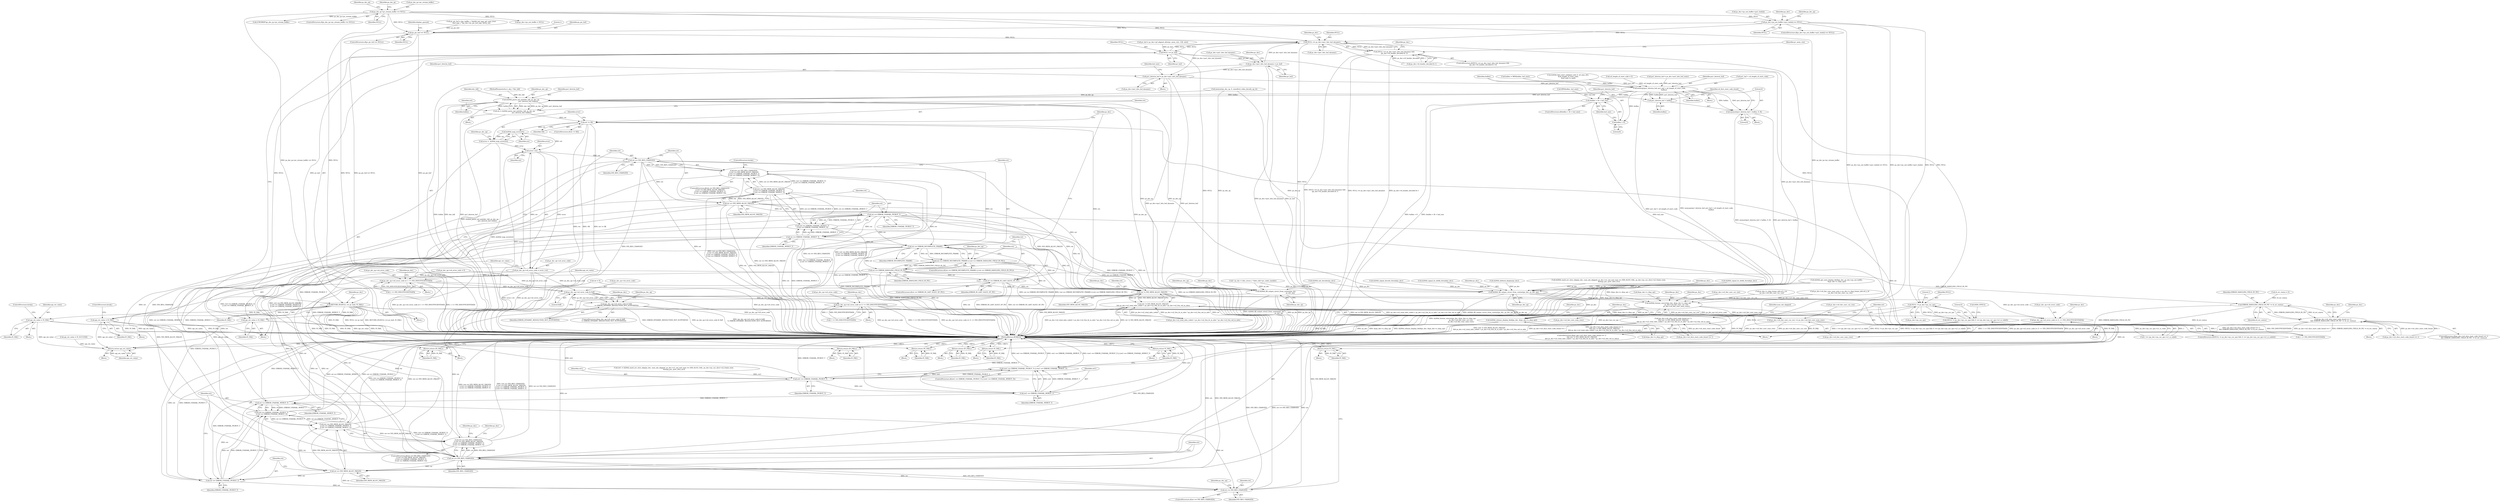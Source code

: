 digraph "0_Android_e629194c62a9a129ce378e08cb1059a8a53f1795@array" {
"1000406" [label="(Call,ps_dec->ps_out_buffer->pu1_bufs[i] == NULL)"];
"1000260" [label="(Call,ps_dec_ip->pv_stream_buffer == NULL)"];
"1000623" [label="(Call,ps_pic_buf == NULL)"];
"1000990" [label="(Call,NULL == ps_dec->pu1_bits_buf_dynamic)"];
"1000989" [label="(Call,(NULL == ps_dec->pu1_bits_buf_dynamic) &&\n (ps_dec->i4_header_decoded & 1))"];
"1001031" [label="(Call,NULL == pv_buf)"];
"1001030" [label="(Call,RETURN_IF((NULL == pv_buf), IV_FAIL))"];
"1001190" [label="(Return,return (IV_FAIL);)"];
"1001258" [label="(Return,return (IV_FAIL);)"];
"1001303" [label="(Call,api_ret_value = IV_FAIL)"];
"1002122" [label="(Return,return api_ret_value;)"];
"1001338" [label="(Call,api_ret_value = IV_FAIL)"];
"1001347" [label="(Call,api_ret_value = IV_FAIL)"];
"1001395" [label="(Return,return (IV_FAIL);)"];
"1001534" [label="(Return,return IV_FAIL;)"];
"1001574" [label="(Return,return IV_FAIL;)"];
"1001786" [label="(Return,return (IV_FAIL);)"];
"1001847" [label="(Return,return IV_FAIL;)"];
"1001035" [label="(Call,ps_dec->pu1_bits_buf_dynamic = pv_buf)"];
"1001050" [label="(Call,pu1_bitstrm_buf = ps_dec->pu1_bits_buf_dynamic)"];
"1001195" [label="(Call,memcpy(pu1_bitstrm_buf, pu1_buf + u4_length_of_start_code,\n                   buflen))"];
"1001202" [label="(Call,(buflen + 8) < buf_size)"];
"1001203" [label="(Call,buflen + 8)"];
"1001208" [label="(Call,memset(pu1_bitstrm_buf + buflen, 0, 8))"];
"1001209" [label="(Call,pu1_bitstrm_buf + buflen)"];
"1001281" [label="(Call,ih264d_parse_nal_unit(dec_hdl, ps_dec_op,\n                              pu1_bitstrm_buf, buflen))"];
"1001243" [label="(Call,ih264d_fill_output_struct_from_context(ps_dec,\n                                                           ps_dec_op))"];
"1001279" [label="(Call,ret = ih264d_parse_nal_unit(dec_hdl, ps_dec_op,\n                              pu1_bitstrm_buf, buflen))"];
"1001287" [label="(Call,ret != OK)"];
"1001294" [label="(Call,ih264d_map_error(ret))"];
"1001292" [label="(Call,error =  ih264d_map_error(ret))"];
"1001300" [label="(Call,error | ret)"];
"1001296" [label="(Call,ps_dec_op->u4_error_code = error | ret)"];
"1001229" [label="(Call,ps_dec_op->u4_error_code |= 1 << IVD_INSUFFICIENTDATA)"];
"1001690" [label="(Call,ps_dec_op->u4_error_code & 0xff)"];
"1001689" [label="(Call,(ps_dec_op->u4_error_code & 0xff)\n != ERROR_DYNAMIC_RESOLUTION_NOT_SUPPORTED)"];
"1001722" [label="(Call,ps_dec_op->u4_error_code |= (1 << IVD_INSUFFICIENTDATA))"];
"1001742" [label="(Call,ps_dec_op->u4_error_code |= (1 << IVD_INSUFFICIENTDATA))"];
"1001308" [label="(Call,ret == IVD_RES_CHANGED)"];
"1001307" [label="(Call,(ret == IVD_RES_CHANGED)\n || (ret == IVD_MEM_ALLOC_FAILED)\n || (ret == ERROR_UNAVAIL_PICBUF_T)\n || (ret == ERROR_UNAVAIL_MVBUF_T))"];
"1001537" [label="(Call,(ret == IVD_RES_CHANGED)\n || (ret == IVD_MEM_ALLOC_FAILED)\n || (ret == ERROR_UNAVAIL_PICBUF_T)\n || (ret == ERROR_UNAVAIL_MVBUF_T))"];
"1001312" [label="(Call,ret == IVD_MEM_ALLOC_FAILED)"];
"1001311" [label="(Call,(ret == IVD_MEM_ALLOC_FAILED)\n || (ret == ERROR_UNAVAIL_PICBUF_T)\n || (ret == ERROR_UNAVAIL_MVBUF_T))"];
"1001541" [label="(Call,(ret == IVD_MEM_ALLOC_FAILED)\n || (ret == ERROR_UNAVAIL_PICBUF_T)\n || (ret == ERROR_UNAVAIL_MVBUF_T))"];
"1001316" [label="(Call,ret == ERROR_UNAVAIL_PICBUF_T)"];
"1001315" [label="(Call,(ret == ERROR_UNAVAIL_PICBUF_T)\n || (ret == ERROR_UNAVAIL_MVBUF_T))"];
"1001545" [label="(Call,(ret == ERROR_UNAVAIL_PICBUF_T)\n || (ret == ERROR_UNAVAIL_MVBUF_T))"];
"1001319" [label="(Call,ret == ERROR_UNAVAIL_MVBUF_T)"];
"1001326" [label="(Call,ret == ERROR_INCOMPLETE_FRAME)"];
"1001325" [label="(Call,(ret == ERROR_INCOMPLETE_FRAME) || (ret == ERROR_DANGLING_FIELD_IN_PIC))"];
"1001329" [label="(Call,ret == ERROR_DANGLING_FIELD_IN_PIC)"];
"1001343" [label="(Call,ret == ERROR_IN_LAST_SLICE_OF_PIC)"];
"1001458" [label="(Call,ret != IVD_MEM_ALLOC_FAILED)"];
"1001457" [label="(Call,(ret != IVD_MEM_ALLOC_FAILED)\n && ps_dec->u2_total_mbs_coded < ps_dec->u2_frm_ht_in_mbs * ps_dec->u2_frm_wd_in_mbs)"];
"1001451" [label="(Call,(ps_dec->u4_slice_start_code_found == 1)\n && (ret != IVD_MEM_ALLOC_FAILED)\n && ps_dec->u2_total_mbs_coded < ps_dec->u2_frm_ht_in_mbs * ps_dec->u2_frm_wd_in_mbs)"];
"1001538" [label="(Call,ret == IVD_RES_CHANGED)"];
"1001542" [label="(Call,ret == IVD_MEM_ALLOC_FAILED)"];
"1001546" [label="(Call,ret == ERROR_UNAVAIL_PICBUF_T)"];
"1001549" [label="(Call,ret == ERROR_UNAVAIL_MVBUF_T)"];
"1001565" [label="(Call,ret == IVD_RES_CHANGED)"];
"1001795" [label="(Call,ERROR_DANGLING_FIELD_IN_PIC != i4_err_status)"];
"1001789" [label="(Call,(ps_dec->u4_slice_start_code_found == 1)\n && (ERROR_DANGLING_FIELD_IN_PIC != i4_err_status))"];
"1001530" [label="(Call,ret1 == ERROR_UNAVAIL_MVBUF_T)"];
"1001526" [label="(Call,(ret1 == ERROR_UNAVAIL_PICBUF_T) || (ret1 == ERROR_UNAVAIL_MVBUF_T))"];
"1001527" [label="(Call,ret1 == ERROR_UNAVAIL_PICBUF_T)"];
"1002004" [label="(Call,ih264d_fill_output_struct_from_context(ps_dec, ps_dec_op))"];
"1002035" [label="(Call,ih264d_format_convert(ps_dec, &(ps_dec->s_disp_op),\n                                  ps_dec->u4_fmt_conv_cur_row,\n                                  ps_dec->u4_fmt_conv_num_rows))"];
"1002047" [label="(Call,ps_dec->u4_fmt_conv_cur_row += ps_dec->u4_fmt_conv_num_rows)"];
"1002054" [label="(Call,ih264d_release_display_field(ps_dec, &(ps_dec->s_disp_op)))"];
"1002082" [label="(Call,NULL != ps_dec->ps_cur_sps)"];
"1002081" [label="(Call,(NULL != ps_dec->ps_cur_sps) && (1 == (ps_dec->ps_cur_sps->u1_is_valid)))"];
"1001396" [label="(Identifier,IV_FAIL)"];
"1001289" [label="(Identifier,OK)"];
"1001245" [label="(Identifier,ps_dec_op)"];
"1002084" [label="(Call,ps_dec->ps_cur_sps)"];
"1002035" [label="(Call,ih264d_format_convert(ps_dec, &(ps_dec->s_disp_op),\n                                  ps_dec->u4_fmt_conv_cur_row,\n                                  ps_dec->u4_fmt_conv_num_rows))"];
"1001552" [label="(Block,)"];
"1001786" [label="(Return,return (IV_FAIL);)"];
"1001306" [label="(ControlStructure,if((ret == IVD_RES_CHANGED)\n || (ret == IVD_MEM_ALLOC_FAILED)\n || (ret == ERROR_UNAVAIL_PICBUF_T)\n || (ret == ERROR_UNAVAIL_MVBUF_T)))"];
"1001324" [label="(ControlStructure,if((ret == ERROR_INCOMPLETE_FRAME) || (ret == ERROR_DANGLING_FIELD_IN_PIC)))"];
"1002004" [label="(Call,ih264d_fill_output_struct_from_context(ps_dec, ps_dec_op))"];
"1001340" [label="(Identifier,IV_FAIL)"];
"1002098" [label="(Literal,0)"];
"1000630" [label="(Identifier,display_queued)"];
"1001200" [label="(Identifier,buflen)"];
"1001292" [label="(Call,error =  ih264d_map_error(ret))"];
"1001294" [label="(Call,ih264d_map_error(ret))"];
"1001229" [label="(Call,ps_dec_op->u4_error_code |= 1 << IVD_INSUFFICIENTDATA)"];
"1002088" [label="(Literal,1)"];
"1001211" [label="(Identifier,buflen)"];
"1001286" [label="(ControlStructure,if(ret != OK))"];
"1002124" [label="(MethodReturn,WORD32)"];
"1002026" [label="(Call,ps_dec->s_disp_frame_info.u4_y_ht\n - ps_dec->u4_fmt_conv_cur_row)"];
"1002056" [label="(Call,&(ps_dec->s_disp_op))"];
"1000192" [label="(Call,api_ret_value = IV_SUCCESS)"];
"1002048" [label="(Call,ps_dec->u4_fmt_conv_cur_row)"];
"1001052" [label="(Call,ps_dec->pu1_bits_buf_dynamic)"];
"1001538" [label="(Call,ret == IVD_RES_CHANGED)"];
"1001233" [label="(Call,1 << IVD_INSUFFICIENTDATA)"];
"1001685" [label="(Call,ih264d_signal_bs_deblk_thread(ps_dec))"];
"1001741" [label="(Block,)"];
"1001529" [label="(Identifier,ERROR_UNAVAIL_PICBUF_T)"];
"1001964" [label="(Block,)"];
"1001743" [label="(Call,ps_dec_op->u4_error_code)"];
"1001077" [label="(Call,ih264d_find_start_code(pu1_buf, 0, u4_max_ofst,\n &u4_length_of_start_code,\n &u4_next_is_aud))"];
"1001295" [label="(Identifier,ret)"];
"1001327" [label="(Identifier,ret)"];
"1001312" [label="(Call,ret == IVD_MEM_ALLOC_FAILED)"];
"1001450" [label="(ControlStructure,if((ps_dec->u4_slice_start_code_found == 1)\n && (ret != IVD_MEM_ALLOC_FAILED)\n && ps_dec->u2_total_mbs_coded < ps_dec->u2_frm_ht_in_mbs * ps_dec->u2_frm_wd_in_mbs))"];
"1001350" [label="(ControlStructure,break;)"];
"1000997" [label="(Identifier,ps_dec)"];
"1001338" [label="(Call,api_ret_value = IV_FAIL)"];
"1001279" [label="(Call,ret = ih264d_parse_nal_unit(dec_hdl, ps_dec_op,\n                              pu1_bitstrm_buf, buflen))"];
"1001318" [label="(Identifier,ERROR_UNAVAIL_PICBUF_T)"];
"1002022" [label="(Call,ps_dec->u4_fmt_conv_num_rows = ps_dec->s_disp_frame_info.u4_y_ht\n - ps_dec->u4_fmt_conv_cur_row)"];
"1001244" [label="(Identifier,ps_dec)"];
"1000991" [label="(Identifier,NULL)"];
"1001311" [label="(Call,(ret == IVD_MEM_ALLOC_FAILED)\n || (ret == ERROR_UNAVAIL_PICBUF_T)\n || (ret == ERROR_UNAVAIL_MVBUF_T))"];
"1001345" [label="(Identifier,ERROR_IN_LAST_SLICE_OF_PIC)"];
"1001284" [label="(Identifier,pu1_bitstrm_buf)"];
"1001319" [label="(Call,ret == ERROR_UNAVAIL_MVBUF_T)"];
"1001795" [label="(Call,ERROR_DANGLING_FIELD_IN_PIC != i4_err_status)"];
"1001676" [label="(Call,ih264d_signal_decode_thread(ps_dec))"];
"1002037" [label="(Call,&(ps_dec->s_disp_op))"];
"1001542" [label="(Call,ret == IVD_MEM_ALLOC_FAILED)"];
"1001571" [label="(Identifier,ps_dec_op)"];
"1001308" [label="(Call,ret == IVD_RES_CHANGED)"];
"1001049" [label="(Block,)"];
"1000171" [label="(Call,u4_length_of_start_code = 0)"];
"1001304" [label="(Identifier,api_ret_value)"];
"1001344" [label="(Identifier,ret)"];
"1000268" [label="(Identifier,ps_dec_op)"];
"1001302" [label="(Identifier,ret)"];
"1001213" [label="(Literal,8)"];
"1001036" [label="(Call,ps_dec->pu1_bits_buf_dynamic)"];
"1000995" [label="(Call,ps_dec->i4_header_decoded & 1)"];
"1001212" [label="(Literal,0)"];
"1001541" [label="(Call,(ret == IVD_MEM_ALLOC_FAILED)\n || (ret == ERROR_UNAVAIL_PICBUF_T)\n || (ret == ERROR_UNAVAIL_MVBUF_T))"];
"1001463" [label="(Identifier,ps_dec)"];
"1001733" [label="(Identifier,ps_dec)"];
"1001962" [label="(Call,ih264d_signal_bs_deblk_thread(ps_dec))"];
"1001248" [label="(Identifier,ps_dec_op)"];
"1001039" [label="(Identifier,pv_buf)"];
"1001145" [label="(Block,)"];
"1001047" [label="(Identifier,ps_dec)"];
"1001451" [label="(Call,(ps_dec->u4_slice_start_code_found == 1)\n && (ret != IVD_MEM_ALLOC_FAILED)\n && ps_dec->u2_total_mbs_coded < ps_dec->u2_frm_ht_in_mbs * ps_dec->u2_frm_wd_in_mbs)"];
"1001540" [label="(Identifier,IVD_RES_CHANGED)"];
"1001575" [label="(Identifier,IV_FAIL)"];
"1001297" [label="(Call,ps_dec_op->u4_error_code)"];
"1001796" [label="(Identifier,ERROR_DANGLING_FIELD_IN_PIC)"];
"1001461" [label="(Call,ps_dec->u2_total_mbs_coded < ps_dec->u2_frm_ht_in_mbs * ps_dec->u2_frm_wd_in_mbs)"];
"1002081" [label="(Call,(NULL != ps_dec->ps_cur_sps) && (1 == (ps_dec->ps_cur_sps->u1_is_valid)))"];
"1002080" [label="(ControlStructure,if((NULL != ps_dec->ps_cur_sps) && (1 == (ps_dec->ps_cur_sps->u1_is_valid))))"];
"1001282" [label="(Identifier,dec_hdl)"];
"1001528" [label="(Identifier,ret1)"];
"1001034" [label="(Identifier,IV_FAIL)"];
"1001207" [label="(Block,)"];
"1000966" [label="(Block,)"];
"1001690" [label="(Call,ps_dec_op->u4_error_code & 0xff)"];
"1001695" [label="(Identifier,ERROR_DYNAMIC_RESOLUTION_NOT_SUPPORTED)"];
"1001539" [label="(Identifier,ret)"];
"1002083" [label="(Identifier,NULL)"];
"1001395" [label="(Return,return (IV_FAIL);)"];
"1001242" [label="(Block,)"];
"1001298" [label="(Identifier,ps_dec_op)"];
"1001330" [label="(Identifier,ret)"];
"1001190" [label="(Return,return (IV_FAIL);)"];
"1001348" [label="(Identifier,api_ret_value)"];
"1001346" [label="(Block,)"];
"1001718" [label="(Identifier,ps_dec)"];
"1001280" [label="(Identifier,ret)"];
"1001191" [label="(Identifier,IV_FAIL)"];
"1001349" [label="(Identifier,IV_FAIL)"];
"1001042" [label="(Identifier,ps_dec)"];
"1001310" [label="(Identifier,IVD_RES_CHANGED)"];
"1002122" [label="(Return,return api_ret_value;)"];
"1001287" [label="(Call,ret != OK)"];
"1000260" [label="(Call,ps_dec_ip->pv_stream_buffer == NULL)"];
"1002006" [label="(Identifier,ps_dec_op)"];
"1002005" [label="(Identifier,ps_dec)"];
"1002036" [label="(Identifier,ps_dec)"];
"1001694" [label="(Literal,0xff)"];
"1002123" [label="(Identifier,api_ret_value)"];
"1000989" [label="(Call,(NULL == ps_dec->pu1_bits_buf_dynamic) &&\n (ps_dec->i4_header_decoded & 1))"];
"1000153" [label="(Call,* ps_dec = (dec_struct_t *)(dec_hdl->pv_codec_handle))"];
"1001313" [label="(Identifier,ret)"];
"1001341" [label="(ControlStructure,break;)"];
"1001285" [label="(Identifier,buflen)"];
"1001035" [label="(Call,ps_dec->pu1_bits_buf_dynamic = pv_buf)"];
"1001787" [label="(Identifier,IV_FAIL)"];
"1001215" [label="(Identifier,u4_first_start_code_found)"];
"1000896" [label="(Call,ih264d_init_decoder(ps_dec))"];
"1001452" [label="(Call,ps_dec->u4_slice_start_code_found == 1)"];
"1001000" [label="(Block,)"];
"1001353" [label="(Identifier,ps_dec)"];
"1001305" [label="(Identifier,IV_FAIL)"];
"1001544" [label="(Identifier,IVD_MEM_ALLOC_FAILED)"];
"1001095" [label="(Call,MIN(buflen, buf_size))"];
"1000435" [label="(Identifier,ps_dec)"];
"1001031" [label="(Call,NULL == pv_buf)"];
"1001323" [label="(ControlStructure,break;)"];
"1001317" [label="(Identifier,ret)"];
"1001564" [label="(ControlStructure,if(ret == IVD_RES_CHANGED))"];
"1002051" [label="(Call,ps_dec->u4_fmt_conv_num_rows)"];
"1001751" [label="(Identifier,ps_dec)"];
"1001205" [label="(Literal,8)"];
"1002049" [label="(Identifier,ps_dec)"];
"1001037" [label="(Identifier,ps_dec)"];
"1001326" [label="(Call,ret == ERROR_INCOMPLETE_FRAME)"];
"1001329" [label="(Call,ret == ERROR_DANGLING_FIELD_IN_PIC)"];
"1001746" [label="(Call,1 << IVD_INSUFFICIENTDATA)"];
"1001325" [label="(Call,(ret == ERROR_INCOMPLETE_FRAME) || (ret == ERROR_DANGLING_FIELD_IN_PIC))"];
"1001547" [label="(Identifier,ret)"];
"1001789" [label="(Call,(ps_dec->u4_slice_start_code_found == 1)\n && (ERROR_DANGLING_FIELD_IN_PIC != i4_err_status))"];
"1000418" [label="(Identifier,ps_dec_op)"];
"1001788" [label="(ControlStructure,if((ps_dec->u4_slice_start_code_found == 1)\n && (ERROR_DANGLING_FIELD_IN_PIC != i4_err_status)))"];
"1001840" [label="(Call,ih264d_deblock_display(ps_dec))"];
"1001201" [label="(ControlStructure,if((buflen + 8) < buf_size))"];
"1000971" [label="(Call,(UWORD8*)ps_dec_ip->pv_stream_buffer)"];
"1000622" [label="(ControlStructure,if(ps_pic_buf == NULL))"];
"1001032" [label="(Identifier,NULL)"];
"1001209" [label="(Call,pu1_bitstrm_buf + buflen)"];
"1001210" [label="(Identifier,pu1_bitstrm_buf)"];
"1001315" [label="(Call,(ret == ERROR_UNAVAIL_PICBUF_T)\n || (ret == ERROR_UNAVAIL_MVBUF_T))"];
"1001790" [label="(Call,ps_dec->u4_slice_start_code_found == 1)"];
"1001509" [label="(Call,ih264d_mark_err_slice_skip(ps_dec, num_mb_skipped, ps_dec->u1_nal_unit_type == IDR_SLICE_NAL, ps_dec->ps_cur_slice->u2_frame_num,\n &temp_poc, prev_slice_err))"];
"1001195" [label="(Call,memcpy(pu1_bitstrm_buf, pu1_buf + u4_length_of_start_code,\n                   buflen))"];
"1001290" [label="(Block,)"];
"1000623" [label="(Call,ps_pic_buf == NULL)"];
"1001347" [label="(Call,api_ret_value = IV_FAIL)"];
"1001321" [label="(Identifier,ERROR_UNAVAIL_MVBUF_T)"];
"1000151" [label="(Block,)"];
"1001699" [label="(Identifier,ps_dec_op)"];
"1001281" [label="(Call,ih264d_parse_nal_unit(dec_hdl, ps_dec_op,\n                              pu1_bitstrm_buf, buflen))"];
"1000148" [label="(MethodParameterIn,iv_obj_t *dec_hdl)"];
"1001847" [label="(Return,return IV_FAIL;)"];
"1001721" [label="(Block,)"];
"1001202" [label="(Call,(buflen + 8) < buf_size)"];
"1001301" [label="(Identifier,error)"];
"1001848" [label="(Identifier,IV_FAIL)"];
"1001526" [label="(Call,(ret1 == ERROR_UNAVAIL_PICBUF_T) || (ret1 == ERROR_UNAVAIL_MVBUF_T))"];
"1001958" [label="(Identifier,ps_dec)"];
"1001335" [label="(Identifier,ps_dec_op)"];
"1001578" [label="(Identifier,ps_dec)"];
"1001005" [label="(Identifier,pv_mem_ctxt)"];
"1001460" [label="(Identifier,IVD_MEM_ALLOC_FAILED)"];
"1001303" [label="(Call,api_ret_value = IV_FAIL)"];
"1001243" [label="(Call,ih264d_fill_output_struct_from_context(ps_dec,\n                                                           ps_dec_op))"];
"1001458" [label="(Call,ret != IVD_MEM_ALLOC_FAILED)"];
"1000610" [label="(Call,ps_pic_buf = (pic_buffer_t *)ih264_buf_mgr_get_next_free(\n (buf_mgr_t *)ps_dec->pv_pic_buf_mgr, &free_id))"];
"1001062" [label="(Call,pu1_bitstrm_buf = ps_dec->pu1_bits_buf_static)"];
"1002055" [label="(Identifier,ps_dec)"];
"1001223" [label="(Block,)"];
"1001722" [label="(Call,ps_dec_op->u4_error_code |= (1 << IVD_INSUFFICIENTDATA))"];
"1001533" [label="(Block,)"];
"1001206" [label="(Identifier,buf_size)"];
"1001567" [label="(Identifier,IVD_RES_CHANGED)"];
"1002087" [label="(Call,1 == (ps_dec->ps_cur_sps->u1_is_valid))"];
"1001196" [label="(Identifier,pu1_bitstrm_buf)"];
"1001197" [label="(Call,pu1_buf + u4_length_of_start_code)"];
"1001204" [label="(Identifier,buflen)"];
"1001689" [label="(Call,(ps_dec_op->u4_error_code & 0xff)\n != ERROR_DYNAMIC_RESOLUTION_NOT_SUPPORTED)"];
"1002064" [label="(Identifier,ps_dec)"];
"1001726" [label="(Call,1 << IVD_INSUFFICIENTDATA)"];
"1001723" [label="(Call,ps_dec_op->u4_error_code)"];
"1001548" [label="(Identifier,ERROR_UNAVAIL_PICBUF_T)"];
"1001532" [label="(Identifier,ERROR_UNAVAIL_MVBUF_T)"];
"1001314" [label="(Identifier,IVD_MEM_ALLOC_FAILED)"];
"1000414" [label="(Identifier,NULL)"];
"1001534" [label="(Return,return IV_FAIL;)"];
"1002082" [label="(Call,NULL != ps_dec->ps_cur_sps)"];
"1000259" [label="(ControlStructure,if(ps_dec_ip->pv_stream_buffer == NULL))"];
"1001688" [label="(ControlStructure,if((ps_dec_op->u4_error_code & 0xff)\n != ERROR_DYNAMIC_RESOLUTION_NOT_SUPPORTED))"];
"1001293" [label="(Identifier,error)"];
"1001300" [label="(Call,error | ret)"];
"1001566" [label="(Identifier,ret)"];
"1001507" [label="(Call,ret1 = ih264d_mark_err_slice_skip(ps_dec, num_mb_skipped, ps_dec->u1_nal_unit_type == IDR_SLICE_NAL, ps_dec->ps_cur_slice->u2_frame_num,\n &temp_poc, prev_slice_err))"];
"1001230" [label="(Call,ps_dec_op->u4_error_code)"];
"1001550" [label="(Identifier,ret)"];
"1002116" [label="(Call,DATA_SYNC())"];
"1001535" [label="(Identifier,IV_FAIL)"];
"1001342" [label="(ControlStructure,if(ret == ERROR_IN_LAST_SLICE_OF_PIC))"];
"1001527" [label="(Call,ret1 == ERROR_UNAVAIL_PICBUF_T)"];
"1001051" [label="(Identifier,pu1_bitstrm_buf)"];
"1001742" [label="(Call,ps_dec_op->u4_error_code |= (1 << IVD_INSUFFICIENTDATA))"];
"1000678" [label="(Literal,1)"];
"1001283" [label="(Identifier,ps_dec_op)"];
"1001307" [label="(Call,(ret == IVD_RES_CHANGED)\n || (ret == IVD_MEM_ALLOC_FAILED)\n || (ret == ERROR_UNAVAIL_PICBUF_T)\n || (ret == ERROR_UNAVAIL_MVBUF_T))"];
"1001030" [label="(Call,RETURN_IF((NULL == pv_buf), IV_FAIL))"];
"1000405" [label="(ControlStructure,if(ps_dec->ps_out_buffer->pu1_bufs[i] == NULL))"];
"1001753" [label="(Block,)"];
"1001537" [label="(Call,(ret == IVD_RES_CHANGED)\n || (ret == IVD_MEM_ALLOC_FAILED)\n || (ret == ERROR_UNAVAIL_PICBUF_T)\n || (ret == ERROR_UNAVAIL_MVBUF_T))"];
"1001551" [label="(Identifier,ERROR_UNAVAIL_MVBUF_T)"];
"1001802" [label="(Identifier,ps_dec)"];
"1001339" [label="(Identifier,api_ret_value)"];
"1000283" [label="(Identifier,ps_dec_ip)"];
"1000264" [label="(Identifier,NULL)"];
"1001536" [label="(ControlStructure,if((ret == IVD_RES_CHANGED)\n || (ret == IVD_MEM_ALLOC_FAILED)\n || (ret == ERROR_UNAVAIL_PICBUF_T)\n || (ret == ERROR_UNAVAIL_MVBUF_T)))"];
"1002041" [label="(Call,ps_dec->u4_fmt_conv_cur_row)"];
"1001208" [label="(Call,memset(pu1_bitstrm_buf + buflen, 0, 8))"];
"1000624" [label="(Identifier,ps_pic_buf)"];
"1001546" [label="(Call,ret == ERROR_UNAVAIL_PICBUF_T)"];
"1001478" [label="(Identifier,num_mb_skipped)"];
"1002021" [label="(Block,)"];
"1001574" [label="(Return,return IV_FAIL;)"];
"1001332" [label="(Block,)"];
"1001093" [label="(Call,buflen = MIN(buflen, buf_size))"];
"1001459" [label="(Identifier,ret)"];
"1001239" [label="(Identifier,ps_dec)"];
"1001050" [label="(Call,pu1_bitstrm_buf = ps_dec->pu1_bits_buf_dynamic)"];
"1001797" [label="(Identifier,i4_err_status)"];
"1001554" [label="(Identifier,ps_dec)"];
"1002044" [label="(Call,ps_dec->u4_fmt_conv_num_rows)"];
"1001259" [label="(Identifier,IV_FAIL)"];
"1001545" [label="(Call,(ret == ERROR_UNAVAIL_PICBUF_T)\n || (ret == ERROR_UNAVAIL_MVBUF_T))"];
"1000161" [label="(Call,i4_err_status = 0)"];
"1001309" [label="(Identifier,ret)"];
"1001296" [label="(Call,ps_dec_op->u4_error_code = error | ret)"];
"1001320" [label="(Identifier,ret)"];
"1000625" [label="(Identifier,NULL)"];
"1000988" [label="(ControlStructure,if((NULL == ps_dec->pu1_bits_buf_dynamic) &&\n (ps_dec->i4_header_decoded & 1)))"];
"1001194" [label="(Block,)"];
"1001846" [label="(Block,)"];
"1002010" [label="(Identifier,ps_dec)"];
"1001033" [label="(Identifier,pv_buf)"];
"1001976" [label="(Call,ih264d_get_next_display_field(ps_dec, ps_dec->ps_out_buffer,\n &(ps_dec->s_disp_op)))"];
"1000406" [label="(Call,ps_dec->ps_out_buffer->pu1_bufs[i] == NULL)"];
"1001355" [label="(Block,)"];
"1002047" [label="(Call,ps_dec->u4_fmt_conv_cur_row += ps_dec->u4_fmt_conv_num_rows)"];
"1001024" [label="(Call,pv_buf = ps_dec->pf_aligned_alloc(pv_mem_ctxt, 128, size))"];
"1000227" [label="(Call,memset(ps_dec_op, 0, sizeof(ivd_video_decode_op_t)))"];
"1001525" [label="(ControlStructure,if((ret1 == ERROR_UNAVAIL_PICBUF_T) || (ret1 == ERROR_UNAVAIL_MVBUF_T)))"];
"1000992" [label="(Call,ps_dec->pu1_bits_buf_dynamic)"];
"1001203" [label="(Call,buflen + 8)"];
"1001288" [label="(Identifier,ret)"];
"1000476" [label="(Call,ps_dec_op->u4_error_code = 0)"];
"1001457" [label="(Call,(ret != IVD_MEM_ALLOC_FAILED)\n && ps_dec->u2_total_mbs_coded < ps_dec->u2_frm_ht_in_mbs * ps_dec->u2_frm_wd_in_mbs)"];
"1001258" [label="(Return,return (IV_FAIL);)"];
"1001531" [label="(Identifier,ret1)"];
"1001316" [label="(Call,ret == ERROR_UNAVAIL_PICBUF_T)"];
"1001549" [label="(Call,ret == ERROR_UNAVAIL_MVBUF_T)"];
"1001565" [label="(Call,ret == IVD_RES_CHANGED)"];
"1000407" [label="(Call,ps_dec->ps_out_buffer->pu1_bufs[i])"];
"1001343" [label="(Call,ret == ERROR_IN_LAST_SLICE_OF_PIC)"];
"1001530" [label="(Call,ret1 == ERROR_UNAVAIL_MVBUF_T)"];
"1001543" [label="(Identifier,ret)"];
"1000261" [label="(Call,ps_dec_ip->pv_stream_buffer)"];
"1001056" [label="(Identifier,buf_size)"];
"1000188" [label="(Call,ret = 0)"];
"1001691" [label="(Call,ps_dec_op->u4_error_code)"];
"1000990" [label="(Call,NULL == ps_dec->pu1_bits_buf_dynamic)"];
"1001328" [label="(Identifier,ERROR_INCOMPLETE_FRAME)"];
"1001331" [label="(Identifier,ERROR_DANGLING_FIELD_IN_PIC)"];
"1002054" [label="(Call,ih264d_release_display_field(ps_dec, &(ps_dec->s_disp_op)))"];
"1000311" [label="(Call,ps_dec->ps_out_buffer = NULL)"];
"1000406" -> "1000405"  [label="AST: "];
"1000406" -> "1000414"  [label="CFG: "];
"1000407" -> "1000406"  [label="AST: "];
"1000414" -> "1000406"  [label="AST: "];
"1000418" -> "1000406"  [label="CFG: "];
"1000435" -> "1000406"  [label="CFG: "];
"1000406" -> "1002124"  [label="DDG: ps_dec->ps_out_buffer->pu1_bufs[i]"];
"1000406" -> "1002124"  [label="DDG: NULL"];
"1000406" -> "1002124"  [label="DDG: ps_dec->ps_out_buffer->pu1_bufs[i] == NULL"];
"1000260" -> "1000406"  [label="DDG: NULL"];
"1000406" -> "1000623"  [label="DDG: NULL"];
"1000406" -> "1000990"  [label="DDG: NULL"];
"1000260" -> "1000259"  [label="AST: "];
"1000260" -> "1000264"  [label="CFG: "];
"1000261" -> "1000260"  [label="AST: "];
"1000264" -> "1000260"  [label="AST: "];
"1000268" -> "1000260"  [label="CFG: "];
"1000283" -> "1000260"  [label="CFG: "];
"1000260" -> "1002124"  [label="DDG: ps_dec_ip->pv_stream_buffer == NULL"];
"1000260" -> "1002124"  [label="DDG: NULL"];
"1000260" -> "1002124"  [label="DDG: ps_dec_ip->pv_stream_buffer"];
"1000260" -> "1000311"  [label="DDG: NULL"];
"1000260" -> "1000623"  [label="DDG: NULL"];
"1000260" -> "1000971"  [label="DDG: ps_dec_ip->pv_stream_buffer"];
"1000260" -> "1000990"  [label="DDG: NULL"];
"1000623" -> "1000622"  [label="AST: "];
"1000623" -> "1000625"  [label="CFG: "];
"1000624" -> "1000623"  [label="AST: "];
"1000625" -> "1000623"  [label="AST: "];
"1000630" -> "1000623"  [label="CFG: "];
"1000678" -> "1000623"  [label="CFG: "];
"1000623" -> "1002124"  [label="DDG: ps_pic_buf == NULL"];
"1000623" -> "1002124"  [label="DDG: ps_pic_buf"];
"1000623" -> "1002124"  [label="DDG: NULL"];
"1000610" -> "1000623"  [label="DDG: ps_pic_buf"];
"1000623" -> "1000990"  [label="DDG: NULL"];
"1000990" -> "1000989"  [label="AST: "];
"1000990" -> "1000992"  [label="CFG: "];
"1000991" -> "1000990"  [label="AST: "];
"1000992" -> "1000990"  [label="AST: "];
"1000997" -> "1000990"  [label="CFG: "];
"1000989" -> "1000990"  [label="CFG: "];
"1000990" -> "1002124"  [label="DDG: NULL"];
"1000990" -> "1002124"  [label="DDG: ps_dec->pu1_bits_buf_dynamic"];
"1000990" -> "1000989"  [label="DDG: NULL"];
"1000990" -> "1000989"  [label="DDG: ps_dec->pu1_bits_buf_dynamic"];
"1001031" -> "1000990"  [label="DDG: NULL"];
"1001035" -> "1000990"  [label="DDG: ps_dec->pu1_bits_buf_dynamic"];
"1000990" -> "1001031"  [label="DDG: NULL"];
"1000990" -> "1001050"  [label="DDG: ps_dec->pu1_bits_buf_dynamic"];
"1000990" -> "1002082"  [label="DDG: NULL"];
"1000989" -> "1000988"  [label="AST: "];
"1000989" -> "1000995"  [label="CFG: "];
"1000995" -> "1000989"  [label="AST: "];
"1001005" -> "1000989"  [label="CFG: "];
"1001047" -> "1000989"  [label="CFG: "];
"1000989" -> "1002124"  [label="DDG: (NULL == ps_dec->pu1_bits_buf_dynamic) &&\n (ps_dec->i4_header_decoded & 1)"];
"1000989" -> "1002124"  [label="DDG: NULL == ps_dec->pu1_bits_buf_dynamic"];
"1000989" -> "1002124"  [label="DDG: ps_dec->i4_header_decoded & 1"];
"1000995" -> "1000989"  [label="DDG: ps_dec->i4_header_decoded"];
"1000995" -> "1000989"  [label="DDG: 1"];
"1001031" -> "1001030"  [label="AST: "];
"1001031" -> "1001033"  [label="CFG: "];
"1001032" -> "1001031"  [label="AST: "];
"1001033" -> "1001031"  [label="AST: "];
"1001034" -> "1001031"  [label="CFG: "];
"1001031" -> "1002124"  [label="DDG: NULL"];
"1001031" -> "1001030"  [label="DDG: NULL"];
"1001031" -> "1001030"  [label="DDG: pv_buf"];
"1001024" -> "1001031"  [label="DDG: pv_buf"];
"1001031" -> "1001035"  [label="DDG: pv_buf"];
"1001031" -> "1002082"  [label="DDG: NULL"];
"1001030" -> "1001000"  [label="AST: "];
"1001030" -> "1001034"  [label="CFG: "];
"1001034" -> "1001030"  [label="AST: "];
"1001037" -> "1001030"  [label="CFG: "];
"1001030" -> "1002124"  [label="DDG: RETURN_IF((NULL == pv_buf), IV_FAIL)"];
"1001030" -> "1002124"  [label="DDG: IV_FAIL"];
"1001030" -> "1002124"  [label="DDG: NULL == pv_buf"];
"1001030" -> "1001190"  [label="DDG: IV_FAIL"];
"1001030" -> "1001258"  [label="DDG: IV_FAIL"];
"1001030" -> "1001303"  [label="DDG: IV_FAIL"];
"1001030" -> "1001338"  [label="DDG: IV_FAIL"];
"1001030" -> "1001347"  [label="DDG: IV_FAIL"];
"1001030" -> "1001395"  [label="DDG: IV_FAIL"];
"1001030" -> "1001534"  [label="DDG: IV_FAIL"];
"1001030" -> "1001574"  [label="DDG: IV_FAIL"];
"1001030" -> "1001786"  [label="DDG: IV_FAIL"];
"1001030" -> "1001847"  [label="DDG: IV_FAIL"];
"1001190" -> "1001145"  [label="AST: "];
"1001190" -> "1001191"  [label="CFG: "];
"1001191" -> "1001190"  [label="AST: "];
"1002124" -> "1001190"  [label="CFG: "];
"1001190" -> "1002124"  [label="DDG: <RET>"];
"1001191" -> "1001190"  [label="DDG: IV_FAIL"];
"1001258" -> "1001242"  [label="AST: "];
"1001258" -> "1001259"  [label="CFG: "];
"1001259" -> "1001258"  [label="AST: "];
"1002124" -> "1001258"  [label="CFG: "];
"1001258" -> "1002124"  [label="DDG: <RET>"];
"1001259" -> "1001258"  [label="DDG: IV_FAIL"];
"1001303" -> "1001290"  [label="AST: "];
"1001303" -> "1001305"  [label="CFG: "];
"1001304" -> "1001303"  [label="AST: "];
"1001305" -> "1001303"  [label="AST: "];
"1001309" -> "1001303"  [label="CFG: "];
"1001303" -> "1002124"  [label="DDG: api_ret_value"];
"1001303" -> "1002124"  [label="DDG: IV_FAIL"];
"1001303" -> "1002122"  [label="DDG: api_ret_value"];
"1002122" -> "1000151"  [label="AST: "];
"1002122" -> "1002123"  [label="CFG: "];
"1002123" -> "1002122"  [label="AST: "];
"1002124" -> "1002122"  [label="CFG: "];
"1002122" -> "1002124"  [label="DDG: <RET>"];
"1002123" -> "1002122"  [label="DDG: api_ret_value"];
"1001347" -> "1002122"  [label="DDG: api_ret_value"];
"1001338" -> "1002122"  [label="DDG: api_ret_value"];
"1000192" -> "1002122"  [label="DDG: api_ret_value"];
"1001338" -> "1001332"  [label="AST: "];
"1001338" -> "1001340"  [label="CFG: "];
"1001339" -> "1001338"  [label="AST: "];
"1001340" -> "1001338"  [label="AST: "];
"1001341" -> "1001338"  [label="CFG: "];
"1001338" -> "1002124"  [label="DDG: api_ret_value"];
"1001338" -> "1002124"  [label="DDG: IV_FAIL"];
"1001347" -> "1001346"  [label="AST: "];
"1001347" -> "1001349"  [label="CFG: "];
"1001348" -> "1001347"  [label="AST: "];
"1001349" -> "1001347"  [label="AST: "];
"1001350" -> "1001347"  [label="CFG: "];
"1001347" -> "1002124"  [label="DDG: IV_FAIL"];
"1001347" -> "1002124"  [label="DDG: api_ret_value"];
"1001395" -> "1001355"  [label="AST: "];
"1001395" -> "1001396"  [label="CFG: "];
"1001396" -> "1001395"  [label="AST: "];
"1002124" -> "1001395"  [label="CFG: "];
"1001395" -> "1002124"  [label="DDG: <RET>"];
"1001396" -> "1001395"  [label="DDG: IV_FAIL"];
"1001534" -> "1001533"  [label="AST: "];
"1001534" -> "1001535"  [label="CFG: "];
"1001535" -> "1001534"  [label="AST: "];
"1002124" -> "1001534"  [label="CFG: "];
"1001534" -> "1002124"  [label="DDG: <RET>"];
"1001535" -> "1001534"  [label="DDG: IV_FAIL"];
"1001574" -> "1001552"  [label="AST: "];
"1001574" -> "1001575"  [label="CFG: "];
"1001575" -> "1001574"  [label="AST: "];
"1002124" -> "1001574"  [label="CFG: "];
"1001574" -> "1002124"  [label="DDG: <RET>"];
"1001575" -> "1001574"  [label="DDG: IV_FAIL"];
"1001786" -> "1001753"  [label="AST: "];
"1001786" -> "1001787"  [label="CFG: "];
"1001787" -> "1001786"  [label="AST: "];
"1002124" -> "1001786"  [label="CFG: "];
"1001786" -> "1002124"  [label="DDG: <RET>"];
"1001787" -> "1001786"  [label="DDG: IV_FAIL"];
"1001847" -> "1001846"  [label="AST: "];
"1001847" -> "1001848"  [label="CFG: "];
"1001848" -> "1001847"  [label="AST: "];
"1002124" -> "1001847"  [label="CFG: "];
"1001847" -> "1002124"  [label="DDG: <RET>"];
"1001848" -> "1001847"  [label="DDG: IV_FAIL"];
"1001035" -> "1001000"  [label="AST: "];
"1001035" -> "1001039"  [label="CFG: "];
"1001036" -> "1001035"  [label="AST: "];
"1001039" -> "1001035"  [label="AST: "];
"1001042" -> "1001035"  [label="CFG: "];
"1001035" -> "1002124"  [label="DDG: ps_dec->pu1_bits_buf_dynamic"];
"1001035" -> "1002124"  [label="DDG: pv_buf"];
"1001035" -> "1001050"  [label="DDG: ps_dec->pu1_bits_buf_dynamic"];
"1001050" -> "1001049"  [label="AST: "];
"1001050" -> "1001052"  [label="CFG: "];
"1001051" -> "1001050"  [label="AST: "];
"1001052" -> "1001050"  [label="AST: "];
"1001056" -> "1001050"  [label="CFG: "];
"1001050" -> "1002124"  [label="DDG: pu1_bitstrm_buf"];
"1001050" -> "1002124"  [label="DDG: ps_dec->pu1_bits_buf_dynamic"];
"1001050" -> "1001195"  [label="DDG: pu1_bitstrm_buf"];
"1001195" -> "1001194"  [label="AST: "];
"1001195" -> "1001200"  [label="CFG: "];
"1001196" -> "1001195"  [label="AST: "];
"1001197" -> "1001195"  [label="AST: "];
"1001200" -> "1001195"  [label="AST: "];
"1001204" -> "1001195"  [label="CFG: "];
"1001195" -> "1002124"  [label="DDG: pu1_buf + u4_length_of_start_code"];
"1001195" -> "1002124"  [label="DDG: memcpy(pu1_bitstrm_buf, pu1_buf + u4_length_of_start_code,\n                   buflen)"];
"1001062" -> "1001195"  [label="DDG: pu1_bitstrm_buf"];
"1001077" -> "1001195"  [label="DDG: pu1_buf"];
"1000171" -> "1001195"  [label="DDG: u4_length_of_start_code"];
"1001093" -> "1001195"  [label="DDG: buflen"];
"1001195" -> "1001202"  [label="DDG: buflen"];
"1001195" -> "1001203"  [label="DDG: buflen"];
"1001195" -> "1001208"  [label="DDG: pu1_bitstrm_buf"];
"1001195" -> "1001208"  [label="DDG: buflen"];
"1001195" -> "1001209"  [label="DDG: pu1_bitstrm_buf"];
"1001195" -> "1001209"  [label="DDG: buflen"];
"1001195" -> "1001281"  [label="DDG: pu1_bitstrm_buf"];
"1001195" -> "1001281"  [label="DDG: buflen"];
"1001202" -> "1001201"  [label="AST: "];
"1001202" -> "1001206"  [label="CFG: "];
"1001203" -> "1001202"  [label="AST: "];
"1001206" -> "1001202"  [label="AST: "];
"1001210" -> "1001202"  [label="CFG: "];
"1001215" -> "1001202"  [label="CFG: "];
"1001202" -> "1002124"  [label="DDG: (buflen + 8) < buf_size"];
"1001202" -> "1002124"  [label="DDG: buf_size"];
"1001202" -> "1002124"  [label="DDG: buflen + 8"];
"1001095" -> "1001202"  [label="DDG: buf_size"];
"1001203" -> "1001205"  [label="CFG: "];
"1001204" -> "1001203"  [label="AST: "];
"1001205" -> "1001203"  [label="AST: "];
"1001206" -> "1001203"  [label="CFG: "];
"1001208" -> "1001207"  [label="AST: "];
"1001208" -> "1001213"  [label="CFG: "];
"1001209" -> "1001208"  [label="AST: "];
"1001212" -> "1001208"  [label="AST: "];
"1001213" -> "1001208"  [label="AST: "];
"1001215" -> "1001208"  [label="CFG: "];
"1001208" -> "1002124"  [label="DDG: pu1_bitstrm_buf + buflen"];
"1001208" -> "1002124"  [label="DDG: memset(pu1_bitstrm_buf + buflen, 0, 8)"];
"1001209" -> "1001211"  [label="CFG: "];
"1001210" -> "1001209"  [label="AST: "];
"1001211" -> "1001209"  [label="AST: "];
"1001212" -> "1001209"  [label="CFG: "];
"1001281" -> "1001279"  [label="AST: "];
"1001281" -> "1001285"  [label="CFG: "];
"1001282" -> "1001281"  [label="AST: "];
"1001283" -> "1001281"  [label="AST: "];
"1001284" -> "1001281"  [label="AST: "];
"1001285" -> "1001281"  [label="AST: "];
"1001279" -> "1001281"  [label="CFG: "];
"1001281" -> "1002124"  [label="DDG: ps_dec_op"];
"1001281" -> "1002124"  [label="DDG: buflen"];
"1001281" -> "1002124"  [label="DDG: dec_hdl"];
"1001281" -> "1002124"  [label="DDG: pu1_bitstrm_buf"];
"1001281" -> "1001243"  [label="DDG: ps_dec_op"];
"1001281" -> "1001279"  [label="DDG: dec_hdl"];
"1001281" -> "1001279"  [label="DDG: ps_dec_op"];
"1001281" -> "1001279"  [label="DDG: pu1_bitstrm_buf"];
"1001281" -> "1001279"  [label="DDG: buflen"];
"1000148" -> "1001281"  [label="DDG: dec_hdl"];
"1000227" -> "1001281"  [label="DDG: ps_dec_op"];
"1001281" -> "1002004"  [label="DDG: ps_dec_op"];
"1001243" -> "1001242"  [label="AST: "];
"1001243" -> "1001245"  [label="CFG: "];
"1001244" -> "1001243"  [label="AST: "];
"1001245" -> "1001243"  [label="AST: "];
"1001248" -> "1001243"  [label="CFG: "];
"1001243" -> "1002124"  [label="DDG: ih264d_fill_output_struct_from_context(ps_dec,\n                                                           ps_dec_op)"];
"1001243" -> "1002124"  [label="DDG: ps_dec"];
"1001243" -> "1002124"  [label="DDG: ps_dec_op"];
"1000896" -> "1001243"  [label="DDG: ps_dec"];
"1000153" -> "1001243"  [label="DDG: ps_dec"];
"1000227" -> "1001243"  [label="DDG: ps_dec_op"];
"1001279" -> "1000966"  [label="AST: "];
"1001280" -> "1001279"  [label="AST: "];
"1001288" -> "1001279"  [label="CFG: "];
"1001279" -> "1002124"  [label="DDG: ih264d_parse_nal_unit(dec_hdl, ps_dec_op,\n                              pu1_bitstrm_buf, buflen)"];
"1001279" -> "1001287"  [label="DDG: ret"];
"1001287" -> "1001286"  [label="AST: "];
"1001287" -> "1001289"  [label="CFG: "];
"1001288" -> "1001287"  [label="AST: "];
"1001289" -> "1001287"  [label="AST: "];
"1001293" -> "1001287"  [label="CFG: "];
"1001353" -> "1001287"  [label="CFG: "];
"1001287" -> "1002124"  [label="DDG: ret"];
"1001287" -> "1002124"  [label="DDG: OK"];
"1001287" -> "1002124"  [label="DDG: ret != OK"];
"1001287" -> "1001294"  [label="DDG: ret"];
"1001287" -> "1001458"  [label="DDG: ret"];
"1001287" -> "1001538"  [label="DDG: ret"];
"1001294" -> "1001292"  [label="AST: "];
"1001294" -> "1001295"  [label="CFG: "];
"1001295" -> "1001294"  [label="AST: "];
"1001292" -> "1001294"  [label="CFG: "];
"1001294" -> "1001292"  [label="DDG: ret"];
"1001294" -> "1001300"  [label="DDG: ret"];
"1001292" -> "1001290"  [label="AST: "];
"1001293" -> "1001292"  [label="AST: "];
"1001298" -> "1001292"  [label="CFG: "];
"1001292" -> "1002124"  [label="DDG: ih264d_map_error(ret)"];
"1001292" -> "1001300"  [label="DDG: error"];
"1001300" -> "1001296"  [label="AST: "];
"1001300" -> "1001302"  [label="CFG: "];
"1001301" -> "1001300"  [label="AST: "];
"1001302" -> "1001300"  [label="AST: "];
"1001296" -> "1001300"  [label="CFG: "];
"1001300" -> "1002124"  [label="DDG: error"];
"1001300" -> "1001296"  [label="DDG: error"];
"1001300" -> "1001296"  [label="DDG: ret"];
"1001300" -> "1001308"  [label="DDG: ret"];
"1001296" -> "1001290"  [label="AST: "];
"1001297" -> "1001296"  [label="AST: "];
"1001304" -> "1001296"  [label="CFG: "];
"1001296" -> "1002124"  [label="DDG: error | ret"];
"1001296" -> "1002124"  [label="DDG: ps_dec_op->u4_error_code"];
"1001296" -> "1001229"  [label="DDG: ps_dec_op->u4_error_code"];
"1001296" -> "1001690"  [label="DDG: ps_dec_op->u4_error_code"];
"1001229" -> "1001223"  [label="AST: "];
"1001229" -> "1001233"  [label="CFG: "];
"1001230" -> "1001229"  [label="AST: "];
"1001233" -> "1001229"  [label="AST: "];
"1001239" -> "1001229"  [label="CFG: "];
"1001229" -> "1002124"  [label="DDG: ps_dec_op->u4_error_code |= 1 << IVD_INSUFFICIENTDATA"];
"1001229" -> "1002124"  [label="DDG: 1 << IVD_INSUFFICIENTDATA"];
"1001229" -> "1002124"  [label="DDG: ps_dec_op->u4_error_code"];
"1000476" -> "1001229"  [label="DDG: ps_dec_op->u4_error_code"];
"1001233" -> "1001229"  [label="DDG: 1"];
"1001233" -> "1001229"  [label="DDG: IVD_INSUFFICIENTDATA"];
"1001229" -> "1001690"  [label="DDG: ps_dec_op->u4_error_code"];
"1001690" -> "1001689"  [label="AST: "];
"1001690" -> "1001694"  [label="CFG: "];
"1001691" -> "1001690"  [label="AST: "];
"1001694" -> "1001690"  [label="AST: "];
"1001695" -> "1001690"  [label="CFG: "];
"1001690" -> "1002124"  [label="DDG: ps_dec_op->u4_error_code"];
"1001690" -> "1001689"  [label="DDG: ps_dec_op->u4_error_code"];
"1001690" -> "1001689"  [label="DDG: 0xff"];
"1000476" -> "1001690"  [label="DDG: ps_dec_op->u4_error_code"];
"1001690" -> "1001722"  [label="DDG: ps_dec_op->u4_error_code"];
"1001690" -> "1001742"  [label="DDG: ps_dec_op->u4_error_code"];
"1001689" -> "1001688"  [label="AST: "];
"1001689" -> "1001695"  [label="CFG: "];
"1001695" -> "1001689"  [label="AST: "];
"1001699" -> "1001689"  [label="CFG: "];
"1001718" -> "1001689"  [label="CFG: "];
"1001689" -> "1002124"  [label="DDG: ERROR_DYNAMIC_RESOLUTION_NOT_SUPPORTED"];
"1001689" -> "1002124"  [label="DDG: ps_dec_op->u4_error_code & 0xff"];
"1001689" -> "1002124"  [label="DDG: (ps_dec_op->u4_error_code & 0xff)\n != ERROR_DYNAMIC_RESOLUTION_NOT_SUPPORTED"];
"1001722" -> "1001721"  [label="AST: "];
"1001722" -> "1001726"  [label="CFG: "];
"1001723" -> "1001722"  [label="AST: "];
"1001726" -> "1001722"  [label="AST: "];
"1001733" -> "1001722"  [label="CFG: "];
"1001722" -> "1002124"  [label="DDG: 1 << IVD_INSUFFICIENTDATA"];
"1001722" -> "1002124"  [label="DDG: ps_dec_op->u4_error_code |= (1 << IVD_INSUFFICIENTDATA)"];
"1001722" -> "1002124"  [label="DDG: ps_dec_op->u4_error_code"];
"1001726" -> "1001722"  [label="DDG: 1"];
"1001726" -> "1001722"  [label="DDG: IVD_INSUFFICIENTDATA"];
"1001722" -> "1001742"  [label="DDG: ps_dec_op->u4_error_code"];
"1001742" -> "1001741"  [label="AST: "];
"1001742" -> "1001746"  [label="CFG: "];
"1001743" -> "1001742"  [label="AST: "];
"1001746" -> "1001742"  [label="AST: "];
"1001751" -> "1001742"  [label="CFG: "];
"1001742" -> "1002124"  [label="DDG: ps_dec_op->u4_error_code"];
"1001742" -> "1002124"  [label="DDG: 1 << IVD_INSUFFICIENTDATA"];
"1001742" -> "1002124"  [label="DDG: ps_dec_op->u4_error_code |= (1 << IVD_INSUFFICIENTDATA)"];
"1001746" -> "1001742"  [label="DDG: 1"];
"1001746" -> "1001742"  [label="DDG: IVD_INSUFFICIENTDATA"];
"1001308" -> "1001307"  [label="AST: "];
"1001308" -> "1001310"  [label="CFG: "];
"1001309" -> "1001308"  [label="AST: "];
"1001310" -> "1001308"  [label="AST: "];
"1001313" -> "1001308"  [label="CFG: "];
"1001307" -> "1001308"  [label="CFG: "];
"1001308" -> "1002124"  [label="DDG: ret"];
"1001308" -> "1002124"  [label="DDG: IVD_RES_CHANGED"];
"1001308" -> "1001307"  [label="DDG: ret"];
"1001308" -> "1001307"  [label="DDG: IVD_RES_CHANGED"];
"1001308" -> "1001312"  [label="DDG: ret"];
"1001308" -> "1001326"  [label="DDG: ret"];
"1001308" -> "1001458"  [label="DDG: ret"];
"1001308" -> "1001538"  [label="DDG: ret"];
"1001308" -> "1001538"  [label="DDG: IVD_RES_CHANGED"];
"1001307" -> "1001306"  [label="AST: "];
"1001307" -> "1001311"  [label="CFG: "];
"1001311" -> "1001307"  [label="AST: "];
"1001323" -> "1001307"  [label="CFG: "];
"1001327" -> "1001307"  [label="CFG: "];
"1001307" -> "1002124"  [label="DDG: ret == IVD_RES_CHANGED"];
"1001307" -> "1002124"  [label="DDG: (ret == IVD_MEM_ALLOC_FAILED)\n || (ret == ERROR_UNAVAIL_PICBUF_T)\n || (ret == ERROR_UNAVAIL_MVBUF_T)"];
"1001307" -> "1002124"  [label="DDG: (ret == IVD_RES_CHANGED)\n || (ret == IVD_MEM_ALLOC_FAILED)\n || (ret == ERROR_UNAVAIL_PICBUF_T)\n || (ret == ERROR_UNAVAIL_MVBUF_T)"];
"1001311" -> "1001307"  [label="DDG: ret == IVD_MEM_ALLOC_FAILED"];
"1001311" -> "1001307"  [label="DDG: (ret == ERROR_UNAVAIL_PICBUF_T)\n || (ret == ERROR_UNAVAIL_MVBUF_T)"];
"1001307" -> "1001537"  [label="DDG: (ret == IVD_MEM_ALLOC_FAILED)\n || (ret == ERROR_UNAVAIL_PICBUF_T)\n || (ret == ERROR_UNAVAIL_MVBUF_T)"];
"1001537" -> "1001536"  [label="AST: "];
"1001537" -> "1001538"  [label="CFG: "];
"1001537" -> "1001541"  [label="CFG: "];
"1001538" -> "1001537"  [label="AST: "];
"1001541" -> "1001537"  [label="AST: "];
"1001554" -> "1001537"  [label="CFG: "];
"1001578" -> "1001537"  [label="CFG: "];
"1001537" -> "1002124"  [label="DDG: (ret == IVD_RES_CHANGED)\n || (ret == IVD_MEM_ALLOC_FAILED)\n || (ret == ERROR_UNAVAIL_PICBUF_T)\n || (ret == ERROR_UNAVAIL_MVBUF_T)"];
"1001537" -> "1002124"  [label="DDG: ret == IVD_RES_CHANGED"];
"1001537" -> "1002124"  [label="DDG: (ret == IVD_MEM_ALLOC_FAILED)\n || (ret == ERROR_UNAVAIL_PICBUF_T)\n || (ret == ERROR_UNAVAIL_MVBUF_T)"];
"1001538" -> "1001537"  [label="DDG: ret"];
"1001538" -> "1001537"  [label="DDG: IVD_RES_CHANGED"];
"1001541" -> "1001537"  [label="DDG: ret == IVD_MEM_ALLOC_FAILED"];
"1001541" -> "1001537"  [label="DDG: (ret == ERROR_UNAVAIL_PICBUF_T)\n || (ret == ERROR_UNAVAIL_MVBUF_T)"];
"1001312" -> "1001311"  [label="AST: "];
"1001312" -> "1001314"  [label="CFG: "];
"1001313" -> "1001312"  [label="AST: "];
"1001314" -> "1001312"  [label="AST: "];
"1001317" -> "1001312"  [label="CFG: "];
"1001311" -> "1001312"  [label="CFG: "];
"1001312" -> "1002124"  [label="DDG: ret"];
"1001312" -> "1002124"  [label="DDG: IVD_MEM_ALLOC_FAILED"];
"1001312" -> "1001311"  [label="DDG: ret"];
"1001312" -> "1001311"  [label="DDG: IVD_MEM_ALLOC_FAILED"];
"1001312" -> "1001316"  [label="DDG: ret"];
"1001312" -> "1001326"  [label="DDG: ret"];
"1001312" -> "1001458"  [label="DDG: ret"];
"1001312" -> "1001458"  [label="DDG: IVD_MEM_ALLOC_FAILED"];
"1001312" -> "1001538"  [label="DDG: ret"];
"1001312" -> "1001542"  [label="DDG: IVD_MEM_ALLOC_FAILED"];
"1001311" -> "1001315"  [label="CFG: "];
"1001315" -> "1001311"  [label="AST: "];
"1001311" -> "1002124"  [label="DDG: ret == IVD_MEM_ALLOC_FAILED"];
"1001311" -> "1002124"  [label="DDG: (ret == ERROR_UNAVAIL_PICBUF_T)\n || (ret == ERROR_UNAVAIL_MVBUF_T)"];
"1001315" -> "1001311"  [label="DDG: ret == ERROR_UNAVAIL_PICBUF_T"];
"1001315" -> "1001311"  [label="DDG: ret == ERROR_UNAVAIL_MVBUF_T"];
"1001311" -> "1001541"  [label="DDG: (ret == ERROR_UNAVAIL_PICBUF_T)\n || (ret == ERROR_UNAVAIL_MVBUF_T)"];
"1001541" -> "1001542"  [label="CFG: "];
"1001541" -> "1001545"  [label="CFG: "];
"1001542" -> "1001541"  [label="AST: "];
"1001545" -> "1001541"  [label="AST: "];
"1001541" -> "1002124"  [label="DDG: (ret == ERROR_UNAVAIL_PICBUF_T)\n || (ret == ERROR_UNAVAIL_MVBUF_T)"];
"1001541" -> "1002124"  [label="DDG: ret == IVD_MEM_ALLOC_FAILED"];
"1001542" -> "1001541"  [label="DDG: ret"];
"1001542" -> "1001541"  [label="DDG: IVD_MEM_ALLOC_FAILED"];
"1001545" -> "1001541"  [label="DDG: ret == ERROR_UNAVAIL_PICBUF_T"];
"1001545" -> "1001541"  [label="DDG: ret == ERROR_UNAVAIL_MVBUF_T"];
"1001316" -> "1001315"  [label="AST: "];
"1001316" -> "1001318"  [label="CFG: "];
"1001317" -> "1001316"  [label="AST: "];
"1001318" -> "1001316"  [label="AST: "];
"1001320" -> "1001316"  [label="CFG: "];
"1001315" -> "1001316"  [label="CFG: "];
"1001316" -> "1002124"  [label="DDG: ERROR_UNAVAIL_PICBUF_T"];
"1001316" -> "1002124"  [label="DDG: ret"];
"1001316" -> "1001315"  [label="DDG: ret"];
"1001316" -> "1001315"  [label="DDG: ERROR_UNAVAIL_PICBUF_T"];
"1001316" -> "1001319"  [label="DDG: ret"];
"1001316" -> "1001326"  [label="DDG: ret"];
"1001316" -> "1001458"  [label="DDG: ret"];
"1001316" -> "1001527"  [label="DDG: ERROR_UNAVAIL_PICBUF_T"];
"1001316" -> "1001538"  [label="DDG: ret"];
"1001316" -> "1001546"  [label="DDG: ERROR_UNAVAIL_PICBUF_T"];
"1001315" -> "1001319"  [label="CFG: "];
"1001319" -> "1001315"  [label="AST: "];
"1001315" -> "1002124"  [label="DDG: ret == ERROR_UNAVAIL_PICBUF_T"];
"1001315" -> "1002124"  [label="DDG: ret == ERROR_UNAVAIL_MVBUF_T"];
"1001319" -> "1001315"  [label="DDG: ret"];
"1001319" -> "1001315"  [label="DDG: ERROR_UNAVAIL_MVBUF_T"];
"1001315" -> "1001545"  [label="DDG: ret == ERROR_UNAVAIL_MVBUF_T"];
"1001545" -> "1001546"  [label="CFG: "];
"1001545" -> "1001549"  [label="CFG: "];
"1001546" -> "1001545"  [label="AST: "];
"1001549" -> "1001545"  [label="AST: "];
"1001545" -> "1002124"  [label="DDG: ret == ERROR_UNAVAIL_MVBUF_T"];
"1001545" -> "1002124"  [label="DDG: ret == ERROR_UNAVAIL_PICBUF_T"];
"1001546" -> "1001545"  [label="DDG: ret"];
"1001546" -> "1001545"  [label="DDG: ERROR_UNAVAIL_PICBUF_T"];
"1001549" -> "1001545"  [label="DDG: ret"];
"1001549" -> "1001545"  [label="DDG: ERROR_UNAVAIL_MVBUF_T"];
"1001319" -> "1001321"  [label="CFG: "];
"1001320" -> "1001319"  [label="AST: "];
"1001321" -> "1001319"  [label="AST: "];
"1001319" -> "1002124"  [label="DDG: ERROR_UNAVAIL_MVBUF_T"];
"1001319" -> "1002124"  [label="DDG: ret"];
"1001319" -> "1001326"  [label="DDG: ret"];
"1001319" -> "1001458"  [label="DDG: ret"];
"1001319" -> "1001530"  [label="DDG: ERROR_UNAVAIL_MVBUF_T"];
"1001319" -> "1001538"  [label="DDG: ret"];
"1001319" -> "1001549"  [label="DDG: ERROR_UNAVAIL_MVBUF_T"];
"1001326" -> "1001325"  [label="AST: "];
"1001326" -> "1001328"  [label="CFG: "];
"1001327" -> "1001326"  [label="AST: "];
"1001328" -> "1001326"  [label="AST: "];
"1001330" -> "1001326"  [label="CFG: "];
"1001325" -> "1001326"  [label="CFG: "];
"1001326" -> "1002124"  [label="DDG: ERROR_INCOMPLETE_FRAME"];
"1001326" -> "1002124"  [label="DDG: ret"];
"1001326" -> "1001325"  [label="DDG: ret"];
"1001326" -> "1001325"  [label="DDG: ERROR_INCOMPLETE_FRAME"];
"1001326" -> "1001329"  [label="DDG: ret"];
"1001326" -> "1001343"  [label="DDG: ret"];
"1001326" -> "1001458"  [label="DDG: ret"];
"1001326" -> "1001538"  [label="DDG: ret"];
"1001325" -> "1001324"  [label="AST: "];
"1001325" -> "1001329"  [label="CFG: "];
"1001329" -> "1001325"  [label="AST: "];
"1001335" -> "1001325"  [label="CFG: "];
"1001344" -> "1001325"  [label="CFG: "];
"1001325" -> "1002124"  [label="DDG: ret == ERROR_DANGLING_FIELD_IN_PIC"];
"1001325" -> "1002124"  [label="DDG: ret == ERROR_INCOMPLETE_FRAME"];
"1001325" -> "1002124"  [label="DDG: (ret == ERROR_INCOMPLETE_FRAME) || (ret == ERROR_DANGLING_FIELD_IN_PIC)"];
"1001329" -> "1001325"  [label="DDG: ret"];
"1001329" -> "1001325"  [label="DDG: ERROR_DANGLING_FIELD_IN_PIC"];
"1001329" -> "1001331"  [label="CFG: "];
"1001330" -> "1001329"  [label="AST: "];
"1001331" -> "1001329"  [label="AST: "];
"1001329" -> "1002124"  [label="DDG: ret"];
"1001329" -> "1002124"  [label="DDG: ERROR_DANGLING_FIELD_IN_PIC"];
"1001329" -> "1001343"  [label="DDG: ret"];
"1001329" -> "1001458"  [label="DDG: ret"];
"1001329" -> "1001538"  [label="DDG: ret"];
"1001329" -> "1001795"  [label="DDG: ERROR_DANGLING_FIELD_IN_PIC"];
"1001343" -> "1001342"  [label="AST: "];
"1001343" -> "1001345"  [label="CFG: "];
"1001344" -> "1001343"  [label="AST: "];
"1001345" -> "1001343"  [label="AST: "];
"1001348" -> "1001343"  [label="CFG: "];
"1001353" -> "1001343"  [label="CFG: "];
"1001343" -> "1002124"  [label="DDG: ret == ERROR_IN_LAST_SLICE_OF_PIC"];
"1001343" -> "1002124"  [label="DDG: ret"];
"1001343" -> "1002124"  [label="DDG: ERROR_IN_LAST_SLICE_OF_PIC"];
"1001343" -> "1001458"  [label="DDG: ret"];
"1001343" -> "1001538"  [label="DDG: ret"];
"1001458" -> "1001457"  [label="AST: "];
"1001458" -> "1001460"  [label="CFG: "];
"1001459" -> "1001458"  [label="AST: "];
"1001460" -> "1001458"  [label="AST: "];
"1001463" -> "1001458"  [label="CFG: "];
"1001457" -> "1001458"  [label="CFG: "];
"1001458" -> "1002124"  [label="DDG: IVD_MEM_ALLOC_FAILED"];
"1001458" -> "1002124"  [label="DDG: ret"];
"1001458" -> "1001457"  [label="DDG: ret"];
"1001458" -> "1001457"  [label="DDG: IVD_MEM_ALLOC_FAILED"];
"1000188" -> "1001458"  [label="DDG: ret"];
"1001458" -> "1001538"  [label="DDG: ret"];
"1001458" -> "1001542"  [label="DDG: IVD_MEM_ALLOC_FAILED"];
"1001457" -> "1001451"  [label="AST: "];
"1001457" -> "1001461"  [label="CFG: "];
"1001461" -> "1001457"  [label="AST: "];
"1001451" -> "1001457"  [label="CFG: "];
"1001457" -> "1002124"  [label="DDG: ps_dec->u2_total_mbs_coded < ps_dec->u2_frm_ht_in_mbs * ps_dec->u2_frm_wd_in_mbs"];
"1001457" -> "1002124"  [label="DDG: ret != IVD_MEM_ALLOC_FAILED"];
"1001457" -> "1001451"  [label="DDG: ret != IVD_MEM_ALLOC_FAILED"];
"1001457" -> "1001451"  [label="DDG: ps_dec->u2_total_mbs_coded < ps_dec->u2_frm_ht_in_mbs * ps_dec->u2_frm_wd_in_mbs"];
"1001461" -> "1001457"  [label="DDG: ps_dec->u2_total_mbs_coded"];
"1001461" -> "1001457"  [label="DDG: ps_dec->u2_frm_ht_in_mbs * ps_dec->u2_frm_wd_in_mbs"];
"1001451" -> "1001450"  [label="AST: "];
"1001451" -> "1001452"  [label="CFG: "];
"1001452" -> "1001451"  [label="AST: "];
"1001478" -> "1001451"  [label="CFG: "];
"1001539" -> "1001451"  [label="CFG: "];
"1001451" -> "1002124"  [label="DDG: ps_dec->u4_slice_start_code_found == 1"];
"1001451" -> "1002124"  [label="DDG: (ps_dec->u4_slice_start_code_found == 1)\n && (ret != IVD_MEM_ALLOC_FAILED)\n && ps_dec->u2_total_mbs_coded < ps_dec->u2_frm_ht_in_mbs * ps_dec->u2_frm_wd_in_mbs"];
"1001451" -> "1002124"  [label="DDG: (ret != IVD_MEM_ALLOC_FAILED)\n && ps_dec->u2_total_mbs_coded < ps_dec->u2_frm_ht_in_mbs * ps_dec->u2_frm_wd_in_mbs"];
"1001452" -> "1001451"  [label="DDG: ps_dec->u4_slice_start_code_found"];
"1001452" -> "1001451"  [label="DDG: 1"];
"1001538" -> "1001540"  [label="CFG: "];
"1001539" -> "1001538"  [label="AST: "];
"1001540" -> "1001538"  [label="AST: "];
"1001543" -> "1001538"  [label="CFG: "];
"1001538" -> "1002124"  [label="DDG: ret"];
"1001538" -> "1002124"  [label="DDG: IVD_RES_CHANGED"];
"1000188" -> "1001538"  [label="DDG: ret"];
"1001538" -> "1001542"  [label="DDG: ret"];
"1001538" -> "1001565"  [label="DDG: ret"];
"1001538" -> "1001565"  [label="DDG: IVD_RES_CHANGED"];
"1001542" -> "1001544"  [label="CFG: "];
"1001543" -> "1001542"  [label="AST: "];
"1001544" -> "1001542"  [label="AST: "];
"1001547" -> "1001542"  [label="CFG: "];
"1001542" -> "1002124"  [label="DDG: IVD_MEM_ALLOC_FAILED"];
"1001542" -> "1002124"  [label="DDG: ret"];
"1001542" -> "1001546"  [label="DDG: ret"];
"1001542" -> "1001565"  [label="DDG: ret"];
"1001546" -> "1001548"  [label="CFG: "];
"1001547" -> "1001546"  [label="AST: "];
"1001548" -> "1001546"  [label="AST: "];
"1001550" -> "1001546"  [label="CFG: "];
"1001546" -> "1002124"  [label="DDG: ret"];
"1001546" -> "1002124"  [label="DDG: ERROR_UNAVAIL_PICBUF_T"];
"1001527" -> "1001546"  [label="DDG: ERROR_UNAVAIL_PICBUF_T"];
"1001546" -> "1001549"  [label="DDG: ret"];
"1001546" -> "1001565"  [label="DDG: ret"];
"1001549" -> "1001551"  [label="CFG: "];
"1001550" -> "1001549"  [label="AST: "];
"1001551" -> "1001549"  [label="AST: "];
"1001549" -> "1002124"  [label="DDG: ERROR_UNAVAIL_MVBUF_T"];
"1001549" -> "1002124"  [label="DDG: ret"];
"1001530" -> "1001549"  [label="DDG: ERROR_UNAVAIL_MVBUF_T"];
"1001549" -> "1001565"  [label="DDG: ret"];
"1001565" -> "1001564"  [label="AST: "];
"1001565" -> "1001567"  [label="CFG: "];
"1001566" -> "1001565"  [label="AST: "];
"1001567" -> "1001565"  [label="AST: "];
"1001571" -> "1001565"  [label="CFG: "];
"1001575" -> "1001565"  [label="CFG: "];
"1001565" -> "1002124"  [label="DDG: IVD_RES_CHANGED"];
"1001565" -> "1002124"  [label="DDG: ret == IVD_RES_CHANGED"];
"1001565" -> "1002124"  [label="DDG: ret"];
"1001795" -> "1001789"  [label="AST: "];
"1001795" -> "1001797"  [label="CFG: "];
"1001796" -> "1001795"  [label="AST: "];
"1001797" -> "1001795"  [label="AST: "];
"1001789" -> "1001795"  [label="CFG: "];
"1001795" -> "1002124"  [label="DDG: ERROR_DANGLING_FIELD_IN_PIC"];
"1001795" -> "1002124"  [label="DDG: i4_err_status"];
"1001795" -> "1001789"  [label="DDG: ERROR_DANGLING_FIELD_IN_PIC"];
"1001795" -> "1001789"  [label="DDG: i4_err_status"];
"1000161" -> "1001795"  [label="DDG: i4_err_status"];
"1001789" -> "1001788"  [label="AST: "];
"1001789" -> "1001790"  [label="CFG: "];
"1001790" -> "1001789"  [label="AST: "];
"1001802" -> "1001789"  [label="CFG: "];
"1001958" -> "1001789"  [label="CFG: "];
"1001789" -> "1002124"  [label="DDG: ps_dec->u4_slice_start_code_found == 1"];
"1001789" -> "1002124"  [label="DDG: ERROR_DANGLING_FIELD_IN_PIC != i4_err_status"];
"1001789" -> "1002124"  [label="DDG: (ps_dec->u4_slice_start_code_found == 1)\n && (ERROR_DANGLING_FIELD_IN_PIC != i4_err_status)"];
"1001790" -> "1001789"  [label="DDG: ps_dec->u4_slice_start_code_found"];
"1001790" -> "1001789"  [label="DDG: 1"];
"1001530" -> "1001526"  [label="AST: "];
"1001530" -> "1001532"  [label="CFG: "];
"1001531" -> "1001530"  [label="AST: "];
"1001532" -> "1001530"  [label="AST: "];
"1001526" -> "1001530"  [label="CFG: "];
"1001530" -> "1002124"  [label="DDG: ret1"];
"1001530" -> "1002124"  [label="DDG: ERROR_UNAVAIL_MVBUF_T"];
"1001530" -> "1001526"  [label="DDG: ret1"];
"1001530" -> "1001526"  [label="DDG: ERROR_UNAVAIL_MVBUF_T"];
"1001527" -> "1001530"  [label="DDG: ret1"];
"1001526" -> "1001525"  [label="AST: "];
"1001526" -> "1001527"  [label="CFG: "];
"1001527" -> "1001526"  [label="AST: "];
"1001535" -> "1001526"  [label="CFG: "];
"1001539" -> "1001526"  [label="CFG: "];
"1001526" -> "1002124"  [label="DDG: ret1 == ERROR_UNAVAIL_MVBUF_T"];
"1001526" -> "1002124"  [label="DDG: (ret1 == ERROR_UNAVAIL_PICBUF_T) || (ret1 == ERROR_UNAVAIL_MVBUF_T)"];
"1001526" -> "1002124"  [label="DDG: ret1 == ERROR_UNAVAIL_PICBUF_T"];
"1001527" -> "1001526"  [label="DDG: ret1"];
"1001527" -> "1001526"  [label="DDG: ERROR_UNAVAIL_PICBUF_T"];
"1001527" -> "1001529"  [label="CFG: "];
"1001528" -> "1001527"  [label="AST: "];
"1001529" -> "1001527"  [label="AST: "];
"1001531" -> "1001527"  [label="CFG: "];
"1001527" -> "1002124"  [label="DDG: ret1"];
"1001527" -> "1002124"  [label="DDG: ERROR_UNAVAIL_PICBUF_T"];
"1001507" -> "1001527"  [label="DDG: ret1"];
"1002004" -> "1001964"  [label="AST: "];
"1002004" -> "1002006"  [label="CFG: "];
"1002005" -> "1002004"  [label="AST: "];
"1002006" -> "1002004"  [label="AST: "];
"1002010" -> "1002004"  [label="CFG: "];
"1002004" -> "1002124"  [label="DDG: ps_dec_op"];
"1002004" -> "1002124"  [label="DDG: ih264d_fill_output_struct_from_context(ps_dec, ps_dec_op)"];
"1000896" -> "1002004"  [label="DDG: ps_dec"];
"1001685" -> "1002004"  [label="DDG: ps_dec"];
"1001509" -> "1002004"  [label="DDG: ps_dec"];
"1001976" -> "1002004"  [label="DDG: ps_dec"];
"1001676" -> "1002004"  [label="DDG: ps_dec"];
"1000153" -> "1002004"  [label="DDG: ps_dec"];
"1001840" -> "1002004"  [label="DDG: ps_dec"];
"1001962" -> "1002004"  [label="DDG: ps_dec"];
"1000227" -> "1002004"  [label="DDG: ps_dec_op"];
"1002004" -> "1002035"  [label="DDG: ps_dec"];
"1002004" -> "1002054"  [label="DDG: ps_dec"];
"1002035" -> "1002021"  [label="AST: "];
"1002035" -> "1002044"  [label="CFG: "];
"1002036" -> "1002035"  [label="AST: "];
"1002037" -> "1002035"  [label="AST: "];
"1002041" -> "1002035"  [label="AST: "];
"1002044" -> "1002035"  [label="AST: "];
"1002049" -> "1002035"  [label="CFG: "];
"1002035" -> "1002124"  [label="DDG: ih264d_format_convert(ps_dec, &(ps_dec->s_disp_op),\n                                  ps_dec->u4_fmt_conv_cur_row,\n                                  ps_dec->u4_fmt_conv_num_rows)"];
"1001976" -> "1002035"  [label="DDG: &(ps_dec->s_disp_op)"];
"1002026" -> "1002035"  [label="DDG: ps_dec->u4_fmt_conv_cur_row"];
"1002022" -> "1002035"  [label="DDG: ps_dec->u4_fmt_conv_num_rows"];
"1002035" -> "1002047"  [label="DDG: ps_dec->u4_fmt_conv_num_rows"];
"1002035" -> "1002047"  [label="DDG: ps_dec->u4_fmt_conv_cur_row"];
"1002035" -> "1002054"  [label="DDG: ps_dec"];
"1002035" -> "1002054"  [label="DDG: &(ps_dec->s_disp_op)"];
"1002047" -> "1002021"  [label="AST: "];
"1002047" -> "1002051"  [label="CFG: "];
"1002048" -> "1002047"  [label="AST: "];
"1002051" -> "1002047"  [label="AST: "];
"1002055" -> "1002047"  [label="CFG: "];
"1002047" -> "1002124"  [label="DDG: ps_dec->u4_fmt_conv_cur_row"];
"1002047" -> "1002124"  [label="DDG: ps_dec->u4_fmt_conv_num_rows"];
"1002054" -> "1001964"  [label="AST: "];
"1002054" -> "1002056"  [label="CFG: "];
"1002055" -> "1002054"  [label="AST: "];
"1002056" -> "1002054"  [label="AST: "];
"1002064" -> "1002054"  [label="CFG: "];
"1002054" -> "1002124"  [label="DDG: ih264d_release_display_field(ps_dec, &(ps_dec->s_disp_op))"];
"1002054" -> "1002124"  [label="DDG: ps_dec"];
"1002054" -> "1002124"  [label="DDG: &(ps_dec->s_disp_op)"];
"1001976" -> "1002054"  [label="DDG: &(ps_dec->s_disp_op)"];
"1002082" -> "1002081"  [label="AST: "];
"1002082" -> "1002084"  [label="CFG: "];
"1002083" -> "1002082"  [label="AST: "];
"1002084" -> "1002082"  [label="AST: "];
"1002088" -> "1002082"  [label="CFG: "];
"1002081" -> "1002082"  [label="CFG: "];
"1002082" -> "1002124"  [label="DDG: NULL"];
"1002082" -> "1002124"  [label="DDG: ps_dec->ps_cur_sps"];
"1002082" -> "1002081"  [label="DDG: NULL"];
"1002082" -> "1002081"  [label="DDG: ps_dec->ps_cur_sps"];
"1002081" -> "1002080"  [label="AST: "];
"1002081" -> "1002087"  [label="CFG: "];
"1002087" -> "1002081"  [label="AST: "];
"1002098" -> "1002081"  [label="CFG: "];
"1002116" -> "1002081"  [label="CFG: "];
"1002081" -> "1002124"  [label="DDG: (NULL != ps_dec->ps_cur_sps) && (1 == (ps_dec->ps_cur_sps->u1_is_valid))"];
"1002081" -> "1002124"  [label="DDG: 1 == (ps_dec->ps_cur_sps->u1_is_valid)"];
"1002081" -> "1002124"  [label="DDG: NULL != ps_dec->ps_cur_sps"];
"1002087" -> "1002081"  [label="DDG: 1"];
"1002087" -> "1002081"  [label="DDG: ps_dec->ps_cur_sps->u1_is_valid"];
}

